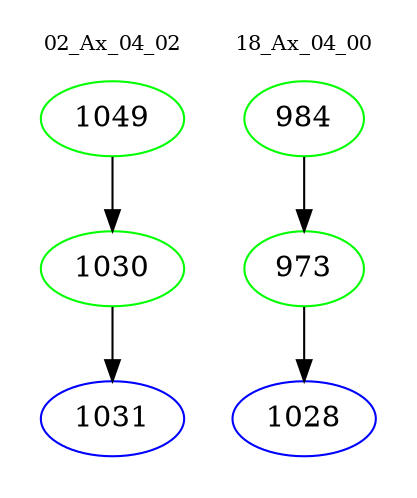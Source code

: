 digraph{
subgraph cluster_0 {
color = white
label = "02_Ax_04_02";
fontsize=10;
T0_1049 [label="1049", color="green"]
T0_1049 -> T0_1030 [color="black"]
T0_1030 [label="1030", color="green"]
T0_1030 -> T0_1031 [color="black"]
T0_1031 [label="1031", color="blue"]
}
subgraph cluster_1 {
color = white
label = "18_Ax_04_00";
fontsize=10;
T1_984 [label="984", color="green"]
T1_984 -> T1_973 [color="black"]
T1_973 [label="973", color="green"]
T1_973 -> T1_1028 [color="black"]
T1_1028 [label="1028", color="blue"]
}
}
